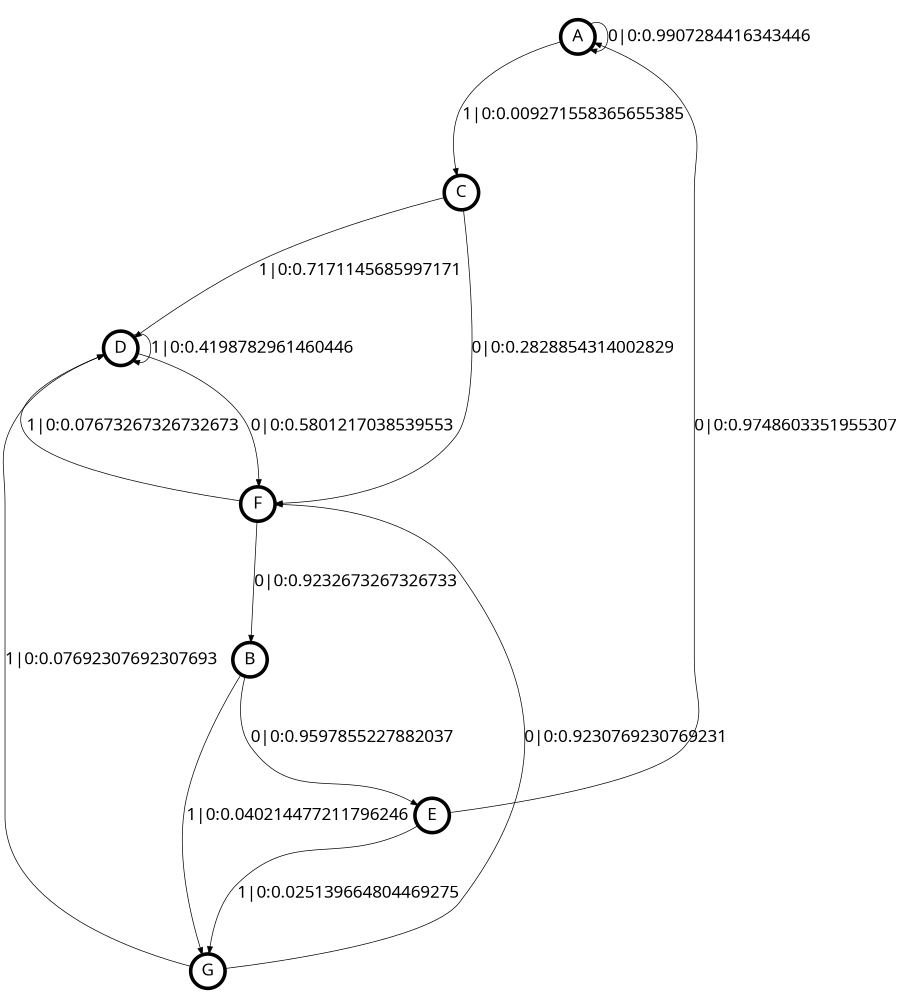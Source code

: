 digraph  {
size = "6,8.5";
ratio = "fill";
node
[shape = circle];
node [fontsize = 24];
node [penwidth = 5];
edge [fontsize = 24];
node [fontname = "CMU Serif Roman"];
graph [fontname = "CMU Serif Roman"];
edge [fontname = "CMU Serif Roman"];
A -> A [label = "0|0:0.9907284416343446\l"];
A -> C [label = "1|0:0.009271558365655385\l"];
B -> E [label = "0|0:0.9597855227882037\l"];
B -> G [label = "1|0:0.040214477211796246\l"];
C -> D [label = "1|0:0.7171145685997171\l"];
C -> F [label = "0|0:0.2828854314002829\l"];
D -> D [label = "1|0:0.4198782961460446\l"];
D -> F [label = "0|0:0.5801217038539553\l"];
E -> A [label = "0|0:0.9748603351955307\l"];
E -> G [label = "1|0:0.025139664804469275\l"];
F -> B [label = "0|0:0.9232673267326733\l"];
F -> D [label = "1|0:0.07673267326732673\l"];
G -> D [label = "1|0:0.07692307692307693\l"];
G -> F [label = "0|0:0.9230769230769231\l"];
}
